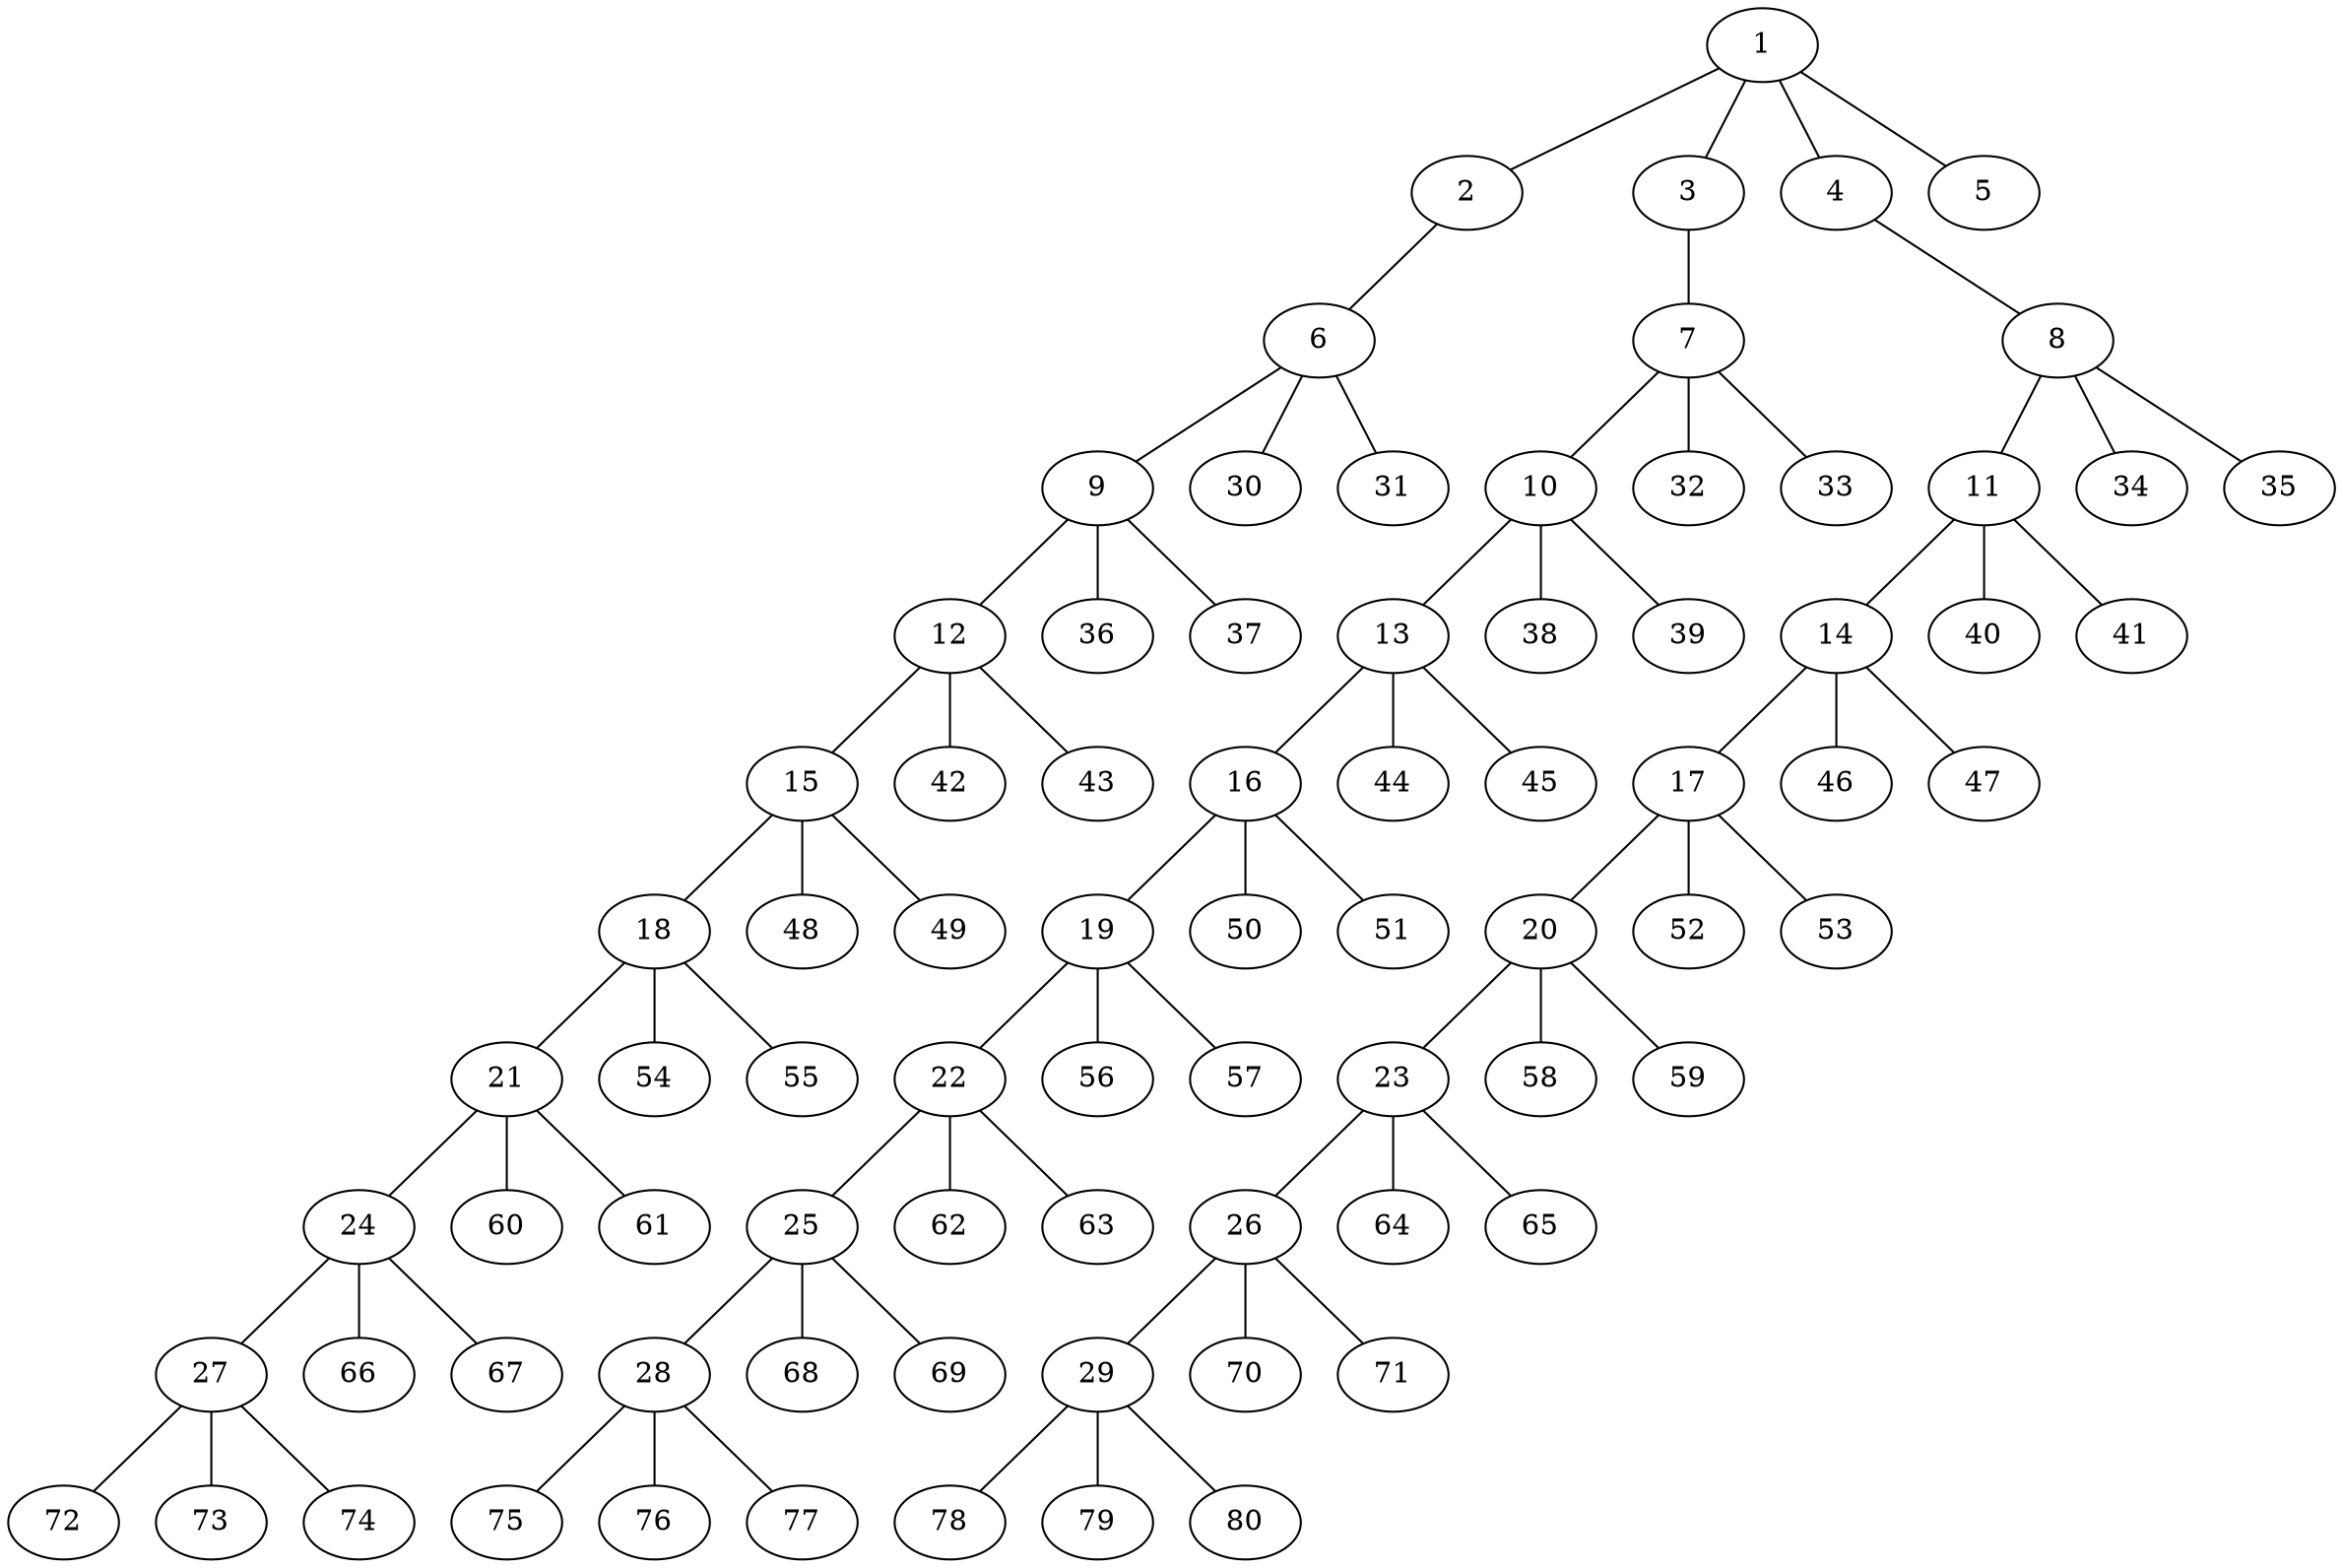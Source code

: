 graph molecule_3666 {
	1	 [chem=P];
	2	 [chem=O];
	1 -- 2	 [valence=1];
	3	 [chem=O];
	1 -- 3	 [valence=1];
	4	 [chem=O];
	1 -- 4	 [valence=1];
	5	 [chem=O];
	1 -- 5	 [valence=2];
	6	 [chem=C];
	2 -- 6	 [valence=1];
	7	 [chem=C];
	3 -- 7	 [valence=1];
	8	 [chem=C];
	4 -- 8	 [valence=1];
	9	 [chem=C];
	6 -- 9	 [valence=1];
	30	 [chem=H];
	6 -- 30	 [valence=1];
	31	 [chem=H];
	6 -- 31	 [valence=1];
	10	 [chem=C];
	7 -- 10	 [valence=1];
	32	 [chem=H];
	7 -- 32	 [valence=1];
	33	 [chem=H];
	7 -- 33	 [valence=1];
	11	 [chem=C];
	8 -- 11	 [valence=1];
	34	 [chem=H];
	8 -- 34	 [valence=1];
	35	 [chem=H];
	8 -- 35	 [valence=1];
	12	 [chem=C];
	9 -- 12	 [valence=1];
	36	 [chem=H];
	9 -- 36	 [valence=1];
	37	 [chem=H];
	9 -- 37	 [valence=1];
	13	 [chem=C];
	10 -- 13	 [valence=1];
	38	 [chem=H];
	10 -- 38	 [valence=1];
	39	 [chem=H];
	10 -- 39	 [valence=1];
	14	 [chem=C];
	11 -- 14	 [valence=1];
	40	 [chem=H];
	11 -- 40	 [valence=1];
	41	 [chem=H];
	11 -- 41	 [valence=1];
	15	 [chem=C];
	12 -- 15	 [valence=1];
	42	 [chem=H];
	12 -- 42	 [valence=1];
	43	 [chem=H];
	12 -- 43	 [valence=1];
	16	 [chem=C];
	13 -- 16	 [valence=1];
	44	 [chem=H];
	13 -- 44	 [valence=1];
	45	 [chem=H];
	13 -- 45	 [valence=1];
	17	 [chem=C];
	14 -- 17	 [valence=1];
	46	 [chem=H];
	14 -- 46	 [valence=1];
	47	 [chem=H];
	14 -- 47	 [valence=1];
	18	 [chem=C];
	15 -- 18	 [valence=1];
	48	 [chem=H];
	15 -- 48	 [valence=1];
	49	 [chem=H];
	15 -- 49	 [valence=1];
	19	 [chem=C];
	16 -- 19	 [valence=1];
	50	 [chem=H];
	16 -- 50	 [valence=1];
	51	 [chem=H];
	16 -- 51	 [valence=1];
	20	 [chem=C];
	17 -- 20	 [valence=1];
	52	 [chem=H];
	17 -- 52	 [valence=1];
	53	 [chem=H];
	17 -- 53	 [valence=1];
	21	 [chem=C];
	18 -- 21	 [valence=1];
	54	 [chem=H];
	18 -- 54	 [valence=1];
	55	 [chem=H];
	18 -- 55	 [valence=1];
	22	 [chem=C];
	19 -- 22	 [valence=1];
	56	 [chem=H];
	19 -- 56	 [valence=1];
	57	 [chem=H];
	19 -- 57	 [valence=1];
	23	 [chem=C];
	20 -- 23	 [valence=1];
	58	 [chem=H];
	20 -- 58	 [valence=1];
	59	 [chem=H];
	20 -- 59	 [valence=1];
	24	 [chem=C];
	21 -- 24	 [valence=1];
	60	 [chem=H];
	21 -- 60	 [valence=1];
	61	 [chem=H];
	21 -- 61	 [valence=1];
	25	 [chem=C];
	22 -- 25	 [valence=1];
	62	 [chem=H];
	22 -- 62	 [valence=1];
	63	 [chem=H];
	22 -- 63	 [valence=1];
	26	 [chem=C];
	23 -- 26	 [valence=1];
	64	 [chem=H];
	23 -- 64	 [valence=1];
	65	 [chem=H];
	23 -- 65	 [valence=1];
	27	 [chem=C];
	24 -- 27	 [valence=1];
	66	 [chem=H];
	24 -- 66	 [valence=1];
	67	 [chem=H];
	24 -- 67	 [valence=1];
	28	 [chem=C];
	25 -- 28	 [valence=1];
	68	 [chem=H];
	25 -- 68	 [valence=1];
	69	 [chem=H];
	25 -- 69	 [valence=1];
	29	 [chem=C];
	26 -- 29	 [valence=1];
	70	 [chem=H];
	26 -- 70	 [valence=1];
	71	 [chem=H];
	26 -- 71	 [valence=1];
	72	 [chem=H];
	27 -- 72	 [valence=1];
	73	 [chem=H];
	27 -- 73	 [valence=1];
	74	 [chem=H];
	27 -- 74	 [valence=1];
	75	 [chem=H];
	28 -- 75	 [valence=1];
	76	 [chem=H];
	28 -- 76	 [valence=1];
	77	 [chem=H];
	28 -- 77	 [valence=1];
	78	 [chem=H];
	29 -- 78	 [valence=1];
	79	 [chem=H];
	29 -- 79	 [valence=1];
	80	 [chem=H];
	29 -- 80	 [valence=1];
}

